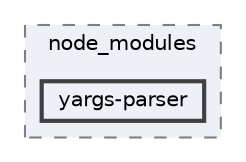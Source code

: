 digraph "pkiclassroomrescheduler/src/main/frontend/node_modules/yargs-parser"
{
 // LATEX_PDF_SIZE
  bgcolor="transparent";
  edge [fontname=Helvetica,fontsize=10,labelfontname=Helvetica,labelfontsize=10];
  node [fontname=Helvetica,fontsize=10,shape=box,height=0.2,width=0.4];
  compound=true
  subgraph clusterdir_72953eda66ccb3a2722c28e1c3e6c23b {
    graph [ bgcolor="#edf0f7", pencolor="grey50", label="node_modules", fontname=Helvetica,fontsize=10 style="filled,dashed", URL="dir_72953eda66ccb3a2722c28e1c3e6c23b.html",tooltip=""]
  dir_dbc1c9da2ecb80082e8050ed8a5fc01f [label="yargs-parser", fillcolor="#edf0f7", color="grey25", style="filled,bold", URL="dir_dbc1c9da2ecb80082e8050ed8a5fc01f.html",tooltip=""];
  }
}
